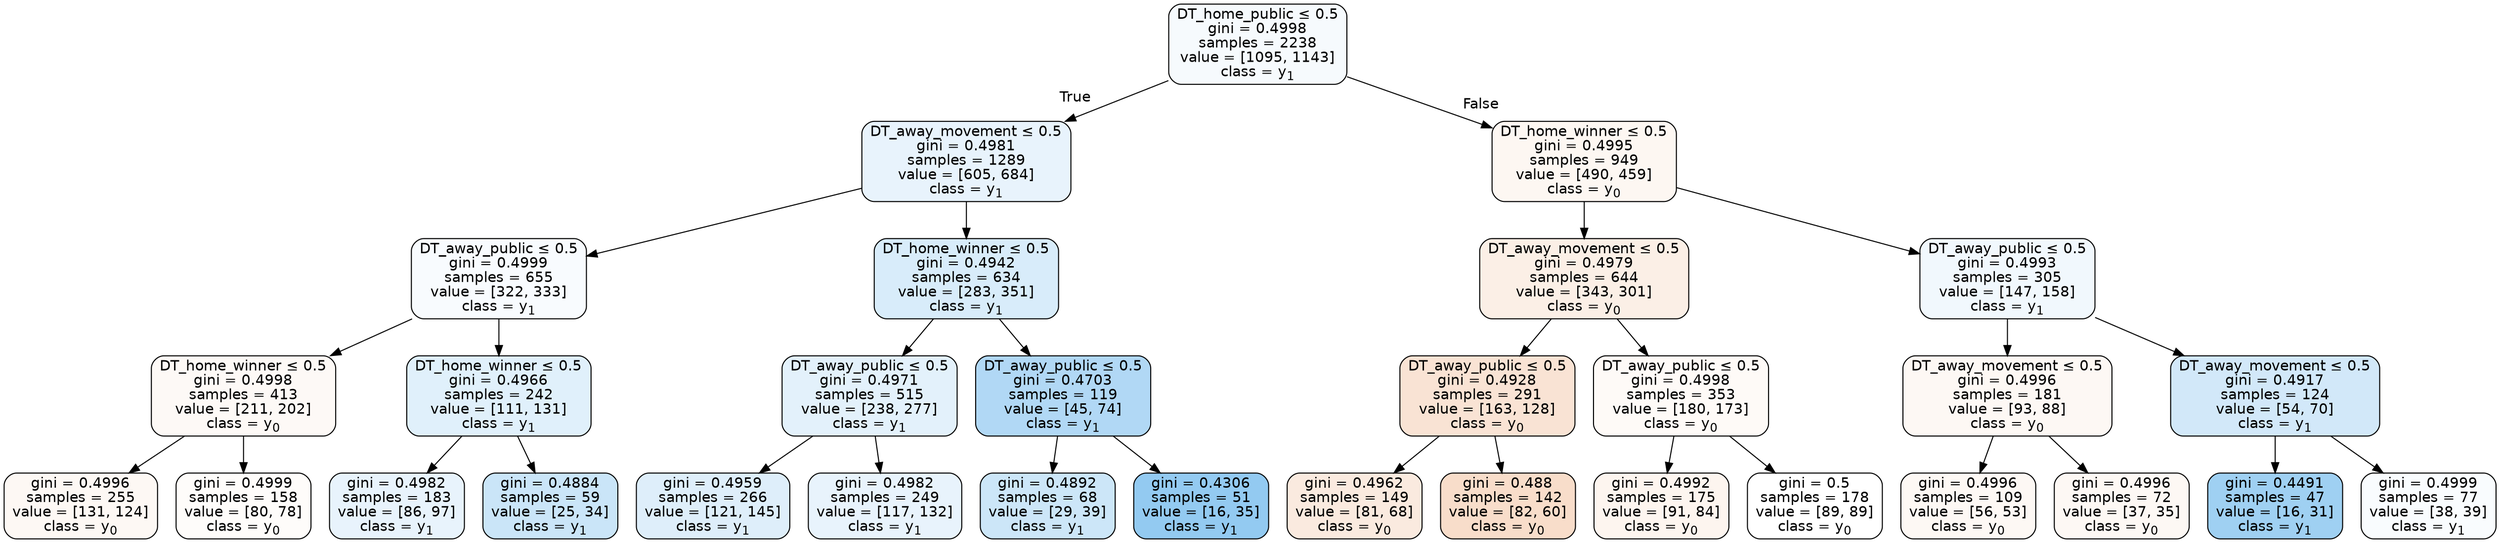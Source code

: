 digraph Tree {
node [shape=box, style="filled, rounded", color="black", fontname=helvetica] ;
edge [fontname=helvetica] ;
0 [label=<DT_home_public &le; 0.5<br/>gini = 0.4998<br/>samples = 2238<br/>value = [1095, 1143]<br/>class = y<SUB>1</SUB>>, fillcolor="#399de50b"] ;
1 [label=<DT_away_movement &le; 0.5<br/>gini = 0.4981<br/>samples = 1289<br/>value = [605, 684]<br/>class = y<SUB>1</SUB>>, fillcolor="#399de51d"] ;
0 -> 1 [labeldistance=2.5, labelangle=45, headlabel="True"] ;
2 [label=<DT_away_public &le; 0.5<br/>gini = 0.4999<br/>samples = 655<br/>value = [322, 333]<br/>class = y<SUB>1</SUB>>, fillcolor="#399de508"] ;
1 -> 2 ;
3 [label=<DT_home_winner &le; 0.5<br/>gini = 0.4998<br/>samples = 413<br/>value = [211, 202]<br/>class = y<SUB>0</SUB>>, fillcolor="#e581390b"] ;
2 -> 3 ;
4 [label=<gini = 0.4996<br/>samples = 255<br/>value = [131, 124]<br/>class = y<SUB>0</SUB>>, fillcolor="#e581390e"] ;
3 -> 4 ;
5 [label=<gini = 0.4999<br/>samples = 158<br/>value = [80, 78]<br/>class = y<SUB>0</SUB>>, fillcolor="#e5813906"] ;
3 -> 5 ;
6 [label=<DT_home_winner &le; 0.5<br/>gini = 0.4966<br/>samples = 242<br/>value = [111, 131]<br/>class = y<SUB>1</SUB>>, fillcolor="#399de527"] ;
2 -> 6 ;
7 [label=<gini = 0.4982<br/>samples = 183<br/>value = [86, 97]<br/>class = y<SUB>1</SUB>>, fillcolor="#399de51d"] ;
6 -> 7 ;
8 [label=<gini = 0.4884<br/>samples = 59<br/>value = [25, 34]<br/>class = y<SUB>1</SUB>>, fillcolor="#399de544"] ;
6 -> 8 ;
9 [label=<DT_home_winner &le; 0.5<br/>gini = 0.4942<br/>samples = 634<br/>value = [283, 351]<br/>class = y<SUB>1</SUB>>, fillcolor="#399de531"] ;
1 -> 9 ;
10 [label=<DT_away_public &le; 0.5<br/>gini = 0.4971<br/>samples = 515<br/>value = [238, 277]<br/>class = y<SUB>1</SUB>>, fillcolor="#399de524"] ;
9 -> 10 ;
11 [label=<gini = 0.4959<br/>samples = 266<br/>value = [121, 145]<br/>class = y<SUB>1</SUB>>, fillcolor="#399de52a"] ;
10 -> 11 ;
12 [label=<gini = 0.4982<br/>samples = 249<br/>value = [117, 132]<br/>class = y<SUB>1</SUB>>, fillcolor="#399de51d"] ;
10 -> 12 ;
13 [label=<DT_away_public &le; 0.5<br/>gini = 0.4703<br/>samples = 119<br/>value = [45, 74]<br/>class = y<SUB>1</SUB>>, fillcolor="#399de564"] ;
9 -> 13 ;
14 [label=<gini = 0.4892<br/>samples = 68<br/>value = [29, 39]<br/>class = y<SUB>1</SUB>>, fillcolor="#399de541"] ;
13 -> 14 ;
15 [label=<gini = 0.4306<br/>samples = 51<br/>value = [16, 35]<br/>class = y<SUB>1</SUB>>, fillcolor="#399de58a"] ;
13 -> 15 ;
16 [label=<DT_home_winner &le; 0.5<br/>gini = 0.4995<br/>samples = 949<br/>value = [490, 459]<br/>class = y<SUB>0</SUB>>, fillcolor="#e5813910"] ;
0 -> 16 [labeldistance=2.5, labelangle=-45, headlabel="False"] ;
17 [label=<DT_away_movement &le; 0.5<br/>gini = 0.4979<br/>samples = 644<br/>value = [343, 301]<br/>class = y<SUB>0</SUB>>, fillcolor="#e581391f"] ;
16 -> 17 ;
18 [label=<DT_away_public &le; 0.5<br/>gini = 0.4928<br/>samples = 291<br/>value = [163, 128]<br/>class = y<SUB>0</SUB>>, fillcolor="#e5813937"] ;
17 -> 18 ;
19 [label=<gini = 0.4962<br/>samples = 149<br/>value = [81, 68]<br/>class = y<SUB>0</SUB>>, fillcolor="#e5813929"] ;
18 -> 19 ;
20 [label=<gini = 0.488<br/>samples = 142<br/>value = [82, 60]<br/>class = y<SUB>0</SUB>>, fillcolor="#e5813944"] ;
18 -> 20 ;
21 [label=<DT_away_public &le; 0.5<br/>gini = 0.4998<br/>samples = 353<br/>value = [180, 173]<br/>class = y<SUB>0</SUB>>, fillcolor="#e581390a"] ;
17 -> 21 ;
22 [label=<gini = 0.4992<br/>samples = 175<br/>value = [91, 84]<br/>class = y<SUB>0</SUB>>, fillcolor="#e5813914"] ;
21 -> 22 ;
23 [label=<gini = 0.5<br/>samples = 178<br/>value = [89, 89]<br/>class = y<SUB>0</SUB>>, fillcolor="#e5813900"] ;
21 -> 23 ;
24 [label=<DT_away_public &le; 0.5<br/>gini = 0.4993<br/>samples = 305<br/>value = [147, 158]<br/>class = y<SUB>1</SUB>>, fillcolor="#399de512"] ;
16 -> 24 ;
25 [label=<DT_away_movement &le; 0.5<br/>gini = 0.4996<br/>samples = 181<br/>value = [93, 88]<br/>class = y<SUB>0</SUB>>, fillcolor="#e581390e"] ;
24 -> 25 ;
26 [label=<gini = 0.4996<br/>samples = 109<br/>value = [56, 53]<br/>class = y<SUB>0</SUB>>, fillcolor="#e581390e"] ;
25 -> 26 ;
27 [label=<gini = 0.4996<br/>samples = 72<br/>value = [37, 35]<br/>class = y<SUB>0</SUB>>, fillcolor="#e581390e"] ;
25 -> 27 ;
28 [label=<DT_away_movement &le; 0.5<br/>gini = 0.4917<br/>samples = 124<br/>value = [54, 70]<br/>class = y<SUB>1</SUB>>, fillcolor="#399de53a"] ;
24 -> 28 ;
29 [label=<gini = 0.4491<br/>samples = 47<br/>value = [16, 31]<br/>class = y<SUB>1</SUB>>, fillcolor="#399de57b"] ;
28 -> 29 ;
30 [label=<gini = 0.4999<br/>samples = 77<br/>value = [38, 39]<br/>class = y<SUB>1</SUB>>, fillcolor="#399de507"] ;
28 -> 30 ;
}